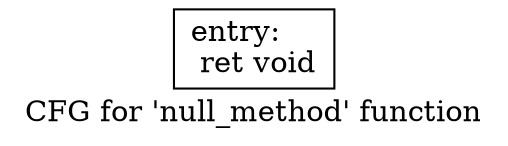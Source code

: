 digraph "CFG for 'null_method' function" {
	label="CFG for 'null_method' function";

	Node0x5949890 [shape=record,label="{entry:\l  ret void\l}"];
}
